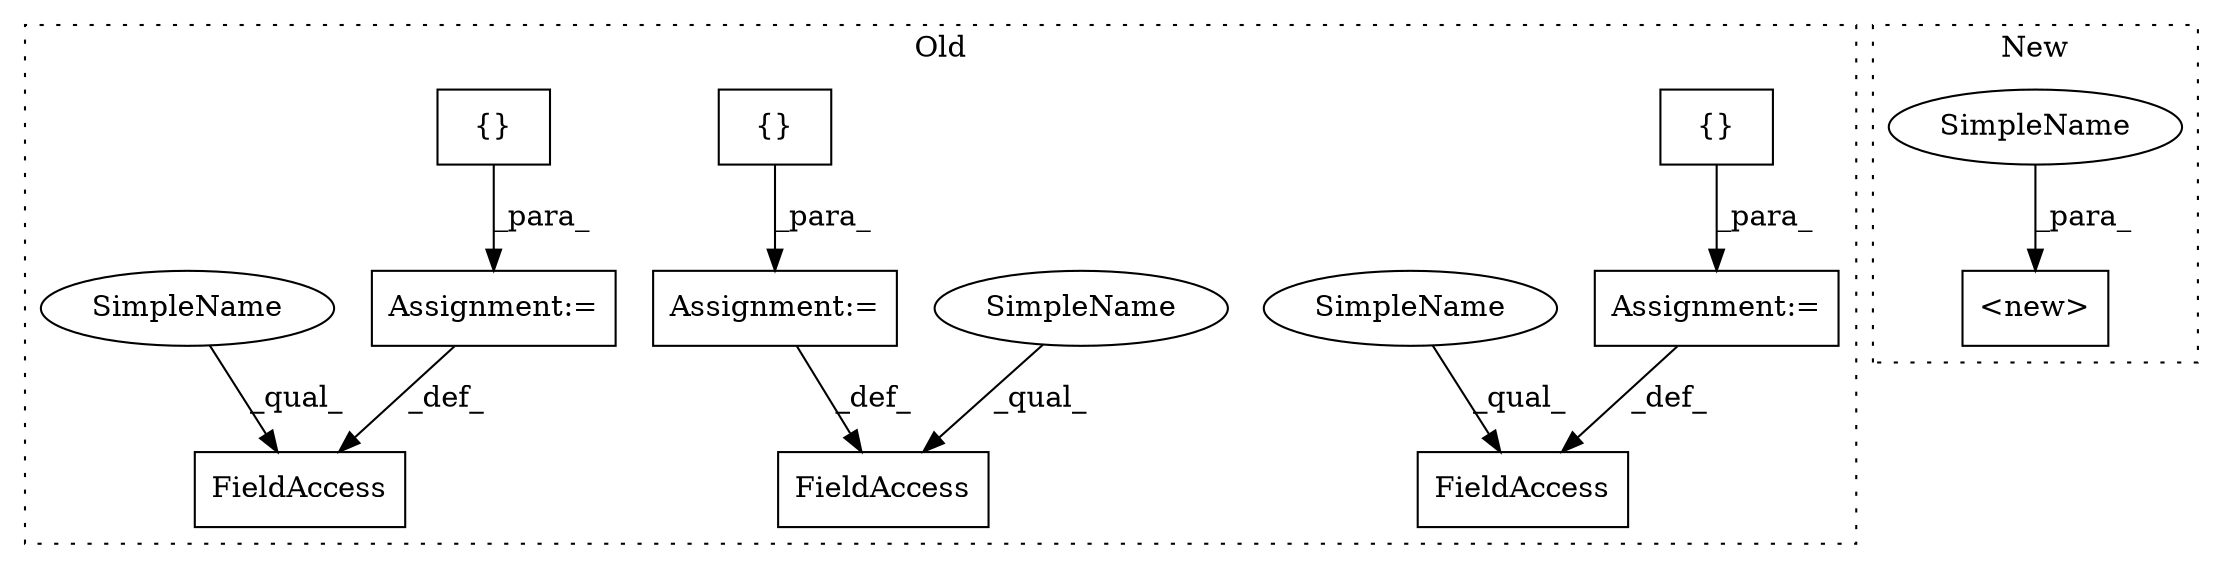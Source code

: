 digraph G {
subgraph cluster0 {
1 [label="{}" a="4" s="853" l="2" shape="box"];
3 [label="Assignment:=" a="7" s="835" l="1" shape="box"];
4 [label="FieldAccess" a="22" s="824" l="11" shape="box"];
5 [label="FieldAccess" a="22" s="765" l="12" shape="box"];
6 [label="{}" a="4" s="795" l="2" shape="box"];
7 [label="FieldAccess" a="22" s="861" l="12" shape="box"];
8 [label="{}" a="4" s="891" l="2" shape="box"];
9 [label="Assignment:=" a="7" s="777" l="1" shape="box"];
10 [label="Assignment:=" a="7" s="873" l="1" shape="box"];
11 [label="SimpleName" a="42" s="824" l="4" shape="ellipse"];
12 [label="SimpleName" a="42" s="861" l="4" shape="ellipse"];
13 [label="SimpleName" a="42" s="765" l="4" shape="ellipse"];
label = "Old";
style="dotted";
}
subgraph cluster1 {
2 [label="<new>" a="46" s="561,582" l="6,2" shape="box"];
14 [label="SimpleName" a="42" s="578" l="4" shape="ellipse"];
label = "New";
style="dotted";
}
1 -> 3 [label="_para_"];
3 -> 4 [label="_def_"];
6 -> 9 [label="_para_"];
8 -> 10 [label="_para_"];
9 -> 5 [label="_def_"];
10 -> 7 [label="_def_"];
11 -> 4 [label="_qual_"];
12 -> 7 [label="_qual_"];
13 -> 5 [label="_qual_"];
14 -> 2 [label="_para_"];
}